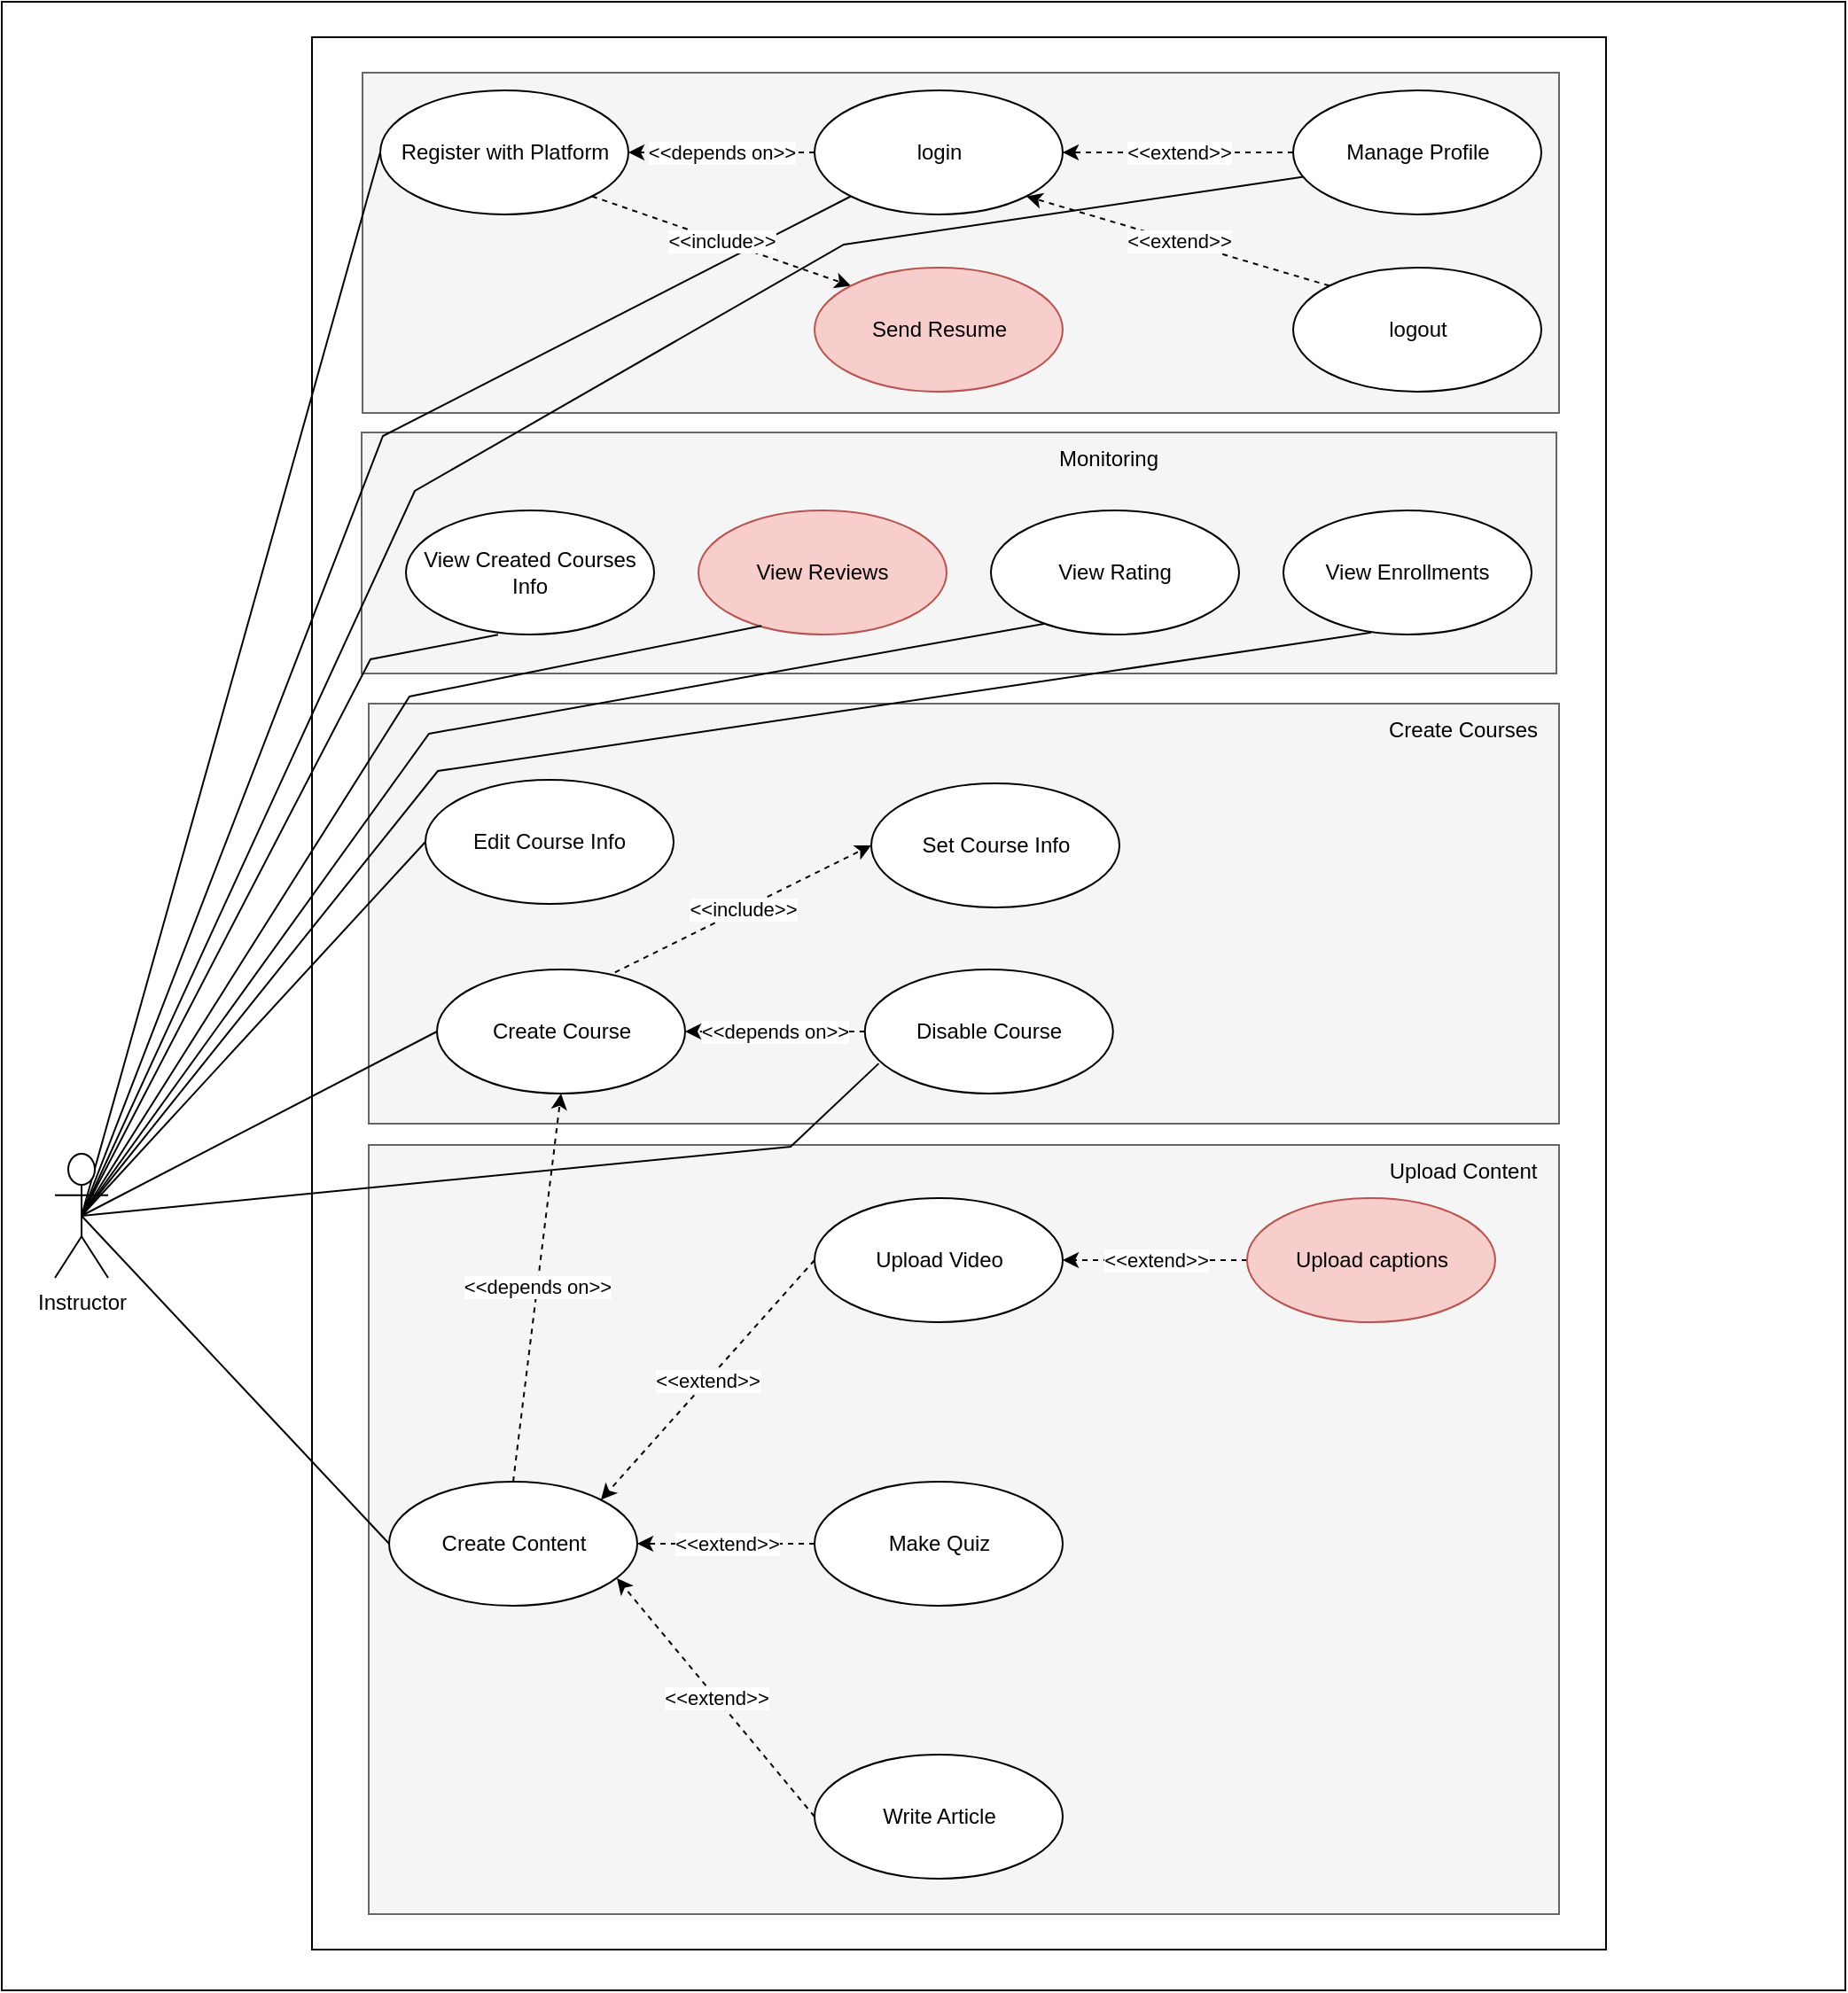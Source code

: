 <mxfile version="22.0.0" type="github">
  <diagram name="Page-1" id="Ath-aDZ8YuKglKGgoTV4">
    <mxGraphModel dx="-218" dy="-3914" grid="0" gridSize="10" guides="1" tooltips="1" connect="1" arrows="1" fold="1" page="1" pageScale="1" pageWidth="827" pageHeight="1169" math="0" shadow="0">
      <root>
        <mxCell id="0" />
        <mxCell id="1" parent="0" />
        <mxCell id="3T8ll0gjCyf6V18zdm9L-1" value="" style="rounded=0;whiteSpace=wrap;html=1;movable=1;resizable=1;rotatable=1;deletable=1;editable=1;locked=0;connectable=1;" parent="1" vertex="1">
          <mxGeometry x="2465" y="5333" width="1040" height="1122" as="geometry" />
        </mxCell>
        <mxCell id="3T8ll0gjCyf6V18zdm9L-2" value="" style="rounded=0;whiteSpace=wrap;html=1;movable=1;resizable=1;rotatable=1;deletable=1;editable=1;locked=0;connectable=1;" parent="1" vertex="1">
          <mxGeometry x="2640" y="5353" width="730" height="1079" as="geometry" />
        </mxCell>
        <mxCell id="3T8ll0gjCyf6V18zdm9L-5" value="" style="rounded=0;whiteSpace=wrap;html=1;fillColor=#f5f5f5;strokeColor=#666666;fontColor=#333333;" parent="1" vertex="1">
          <mxGeometry x="2668" y="5576" width="674" height="136" as="geometry" />
        </mxCell>
        <mxCell id="3T8ll0gjCyf6V18zdm9L-6" value="" style="rounded=0;whiteSpace=wrap;html=1;fillColor=#f5f5f5;strokeColor=#666666;fontColor=#333333;" parent="1" vertex="1">
          <mxGeometry x="2668.5" y="5373" width="675" height="192" as="geometry" />
        </mxCell>
        <mxCell id="3T8ll0gjCyf6V18zdm9L-9" style="rounded=0;orthogonalLoop=1;jettySize=auto;html=1;exitX=0.5;exitY=0.5;exitDx=0;exitDy=0;exitPerimeter=0;entryX=0;entryY=0.5;entryDx=0;entryDy=0;endArrow=none;endFill=0;" parent="1" source="3T8ll0gjCyf6V18zdm9L-19" target="3T8ll0gjCyf6V18zdm9L-25" edge="1">
          <mxGeometry relative="1" as="geometry" />
        </mxCell>
        <mxCell id="3T8ll0gjCyf6V18zdm9L-10" style="rounded=0;orthogonalLoop=1;jettySize=auto;html=1;exitX=0.5;exitY=0.5;exitDx=0;exitDy=0;exitPerimeter=0;entryX=0;entryY=1;entryDx=0;entryDy=0;endArrow=none;endFill=0;" parent="1" source="3T8ll0gjCyf6V18zdm9L-19" target="3T8ll0gjCyf6V18zdm9L-21" edge="1">
          <mxGeometry relative="1" as="geometry">
            <Array as="points">
              <mxPoint x="2680" y="5578" />
            </Array>
          </mxGeometry>
        </mxCell>
        <mxCell id="3T8ll0gjCyf6V18zdm9L-11" style="rounded=0;orthogonalLoop=1;jettySize=auto;html=1;exitX=0.5;exitY=0.5;exitDx=0;exitDy=0;exitPerimeter=0;entryX=0.371;entryY=1.002;entryDx=0;entryDy=0;endArrow=none;endFill=0;entryPerimeter=0;" parent="1" source="3T8ll0gjCyf6V18zdm9L-19" target="3T8ll0gjCyf6V18zdm9L-30" edge="1">
          <mxGeometry relative="1" as="geometry">
            <Array as="points">
              <mxPoint x="2673" y="5704" />
            </Array>
          </mxGeometry>
        </mxCell>
        <mxCell id="3T8ll0gjCyf6V18zdm9L-74" style="rounded=0;orthogonalLoop=1;jettySize=auto;html=1;exitX=0.5;exitY=0.5;exitDx=0;exitDy=0;exitPerimeter=0;entryX=0.042;entryY=0.696;entryDx=0;entryDy=0;entryPerimeter=0;endArrow=none;endFill=0;" parent="1" source="3T8ll0gjCyf6V18zdm9L-19" target="3T8ll0gjCyf6V18zdm9L-23" edge="1">
          <mxGeometry relative="1" as="geometry">
            <Array as="points">
              <mxPoint x="2698" y="5609" />
              <mxPoint x="2940" y="5470" />
            </Array>
          </mxGeometry>
        </mxCell>
        <mxCell id="3T8ll0gjCyf6V18zdm9L-19" value="Instructor" style="shape=umlActor;verticalLabelPosition=bottom;verticalAlign=top;html=1;outlineConnect=0;" parent="1" vertex="1">
          <mxGeometry x="2495" y="5983" width="30" height="70" as="geometry" />
        </mxCell>
        <mxCell id="3T8ll0gjCyf6V18zdm9L-20" value="&amp;lt;&amp;lt;depends on&amp;gt;&amp;gt;" style="rounded=0;orthogonalLoop=1;jettySize=auto;html=1;exitX=0;exitY=0.5;exitDx=0;exitDy=0;dashed=1;" parent="1" source="3T8ll0gjCyf6V18zdm9L-21" target="3T8ll0gjCyf6V18zdm9L-25" edge="1">
          <mxGeometry relative="1" as="geometry" />
        </mxCell>
        <mxCell id="3T8ll0gjCyf6V18zdm9L-21" value="login" style="ellipse;whiteSpace=wrap;html=1;" parent="1" vertex="1">
          <mxGeometry x="2923.5" y="5383" width="140" height="70" as="geometry" />
        </mxCell>
        <mxCell id="3T8ll0gjCyf6V18zdm9L-22" value="&amp;lt;&amp;lt;extend&amp;gt;&amp;gt;" style="edgeStyle=orthogonalEdgeStyle;rounded=0;orthogonalLoop=1;jettySize=auto;html=1;dashed=1;" parent="1" source="3T8ll0gjCyf6V18zdm9L-23" target="3T8ll0gjCyf6V18zdm9L-21" edge="1">
          <mxGeometry relative="1" as="geometry" />
        </mxCell>
        <mxCell id="3T8ll0gjCyf6V18zdm9L-23" value="Manage Profile" style="ellipse;whiteSpace=wrap;html=1;" parent="1" vertex="1">
          <mxGeometry x="3193.5" y="5383" width="140" height="70" as="geometry" />
        </mxCell>
        <mxCell id="3T8ll0gjCyf6V18zdm9L-24" value="&amp;lt;&amp;lt;include&amp;gt;&amp;gt;" style="rounded=0;orthogonalLoop=1;jettySize=auto;html=1;exitX=1;exitY=1;exitDx=0;exitDy=0;entryX=0;entryY=0;entryDx=0;entryDy=0;dashed=1;" parent="1" source="3T8ll0gjCyf6V18zdm9L-25" target="3T8ll0gjCyf6V18zdm9L-26" edge="1">
          <mxGeometry relative="1" as="geometry" />
        </mxCell>
        <mxCell id="3T8ll0gjCyf6V18zdm9L-25" value="Register with Platform" style="ellipse;whiteSpace=wrap;html=1;" parent="1" vertex="1">
          <mxGeometry x="2678.5" y="5383" width="140" height="70" as="geometry" />
        </mxCell>
        <mxCell id="3T8ll0gjCyf6V18zdm9L-26" value="&lt;span data-lucid-content=&quot;{&amp;quot;t&amp;quot;:&amp;quot;Send Resume to Acadamic Manager&amp;quot;,&amp;quot;m&amp;quot;:[]}&quot; data-lucid-type=&quot;application/vnd.lucid.text&quot;&gt;&lt;span&gt;Send Resume&lt;/span&gt;&lt;/span&gt;" style="ellipse;whiteSpace=wrap;html=1;fillColor=#f8cecc;strokeColor=#b85450;" parent="1" vertex="1">
          <mxGeometry x="2923.5" y="5483" width="140" height="70" as="geometry" />
        </mxCell>
        <mxCell id="3T8ll0gjCyf6V18zdm9L-27" value="&amp;lt;&amp;lt;extend&amp;gt;&amp;gt;" style="rounded=0;orthogonalLoop=1;jettySize=auto;html=1;exitX=0;exitY=0;exitDx=0;exitDy=0;entryX=1;entryY=1;entryDx=0;entryDy=0;dashed=1;" parent="1" source="3T8ll0gjCyf6V18zdm9L-28" target="3T8ll0gjCyf6V18zdm9L-21" edge="1">
          <mxGeometry relative="1" as="geometry" />
        </mxCell>
        <mxCell id="3T8ll0gjCyf6V18zdm9L-28" value="logout" style="ellipse;whiteSpace=wrap;html=1;" parent="1" vertex="1">
          <mxGeometry x="3193.5" y="5483" width="140" height="70" as="geometry" />
        </mxCell>
        <mxCell id="3T8ll0gjCyf6V18zdm9L-29" value="Monitoring" style="text;html=1;align=center;verticalAlign=middle;resizable=0;points=[];autosize=1;strokeColor=none;fillColor=none;" parent="1" vertex="1">
          <mxGeometry x="3048.75" y="5576" width="80" height="30" as="geometry" />
        </mxCell>
        <mxCell id="3T8ll0gjCyf6V18zdm9L-30" value="View Created Courses Info" style="ellipse;whiteSpace=wrap;html=1;" parent="1" vertex="1">
          <mxGeometry x="2693" y="5620" width="140" height="70" as="geometry" />
        </mxCell>
        <mxCell id="3T8ll0gjCyf6V18zdm9L-31" value="View Reviews" style="ellipse;whiteSpace=wrap;html=1;fillColor=#f8cecc;strokeColor=#b85450;" parent="1" vertex="1">
          <mxGeometry x="2858" y="5620" width="140" height="70" as="geometry" />
        </mxCell>
        <mxCell id="3T8ll0gjCyf6V18zdm9L-32" value="View Rating" style="ellipse;whiteSpace=wrap;html=1;" parent="1" vertex="1">
          <mxGeometry x="3023" y="5620" width="140" height="70" as="geometry" />
        </mxCell>
        <mxCell id="3T8ll0gjCyf6V18zdm9L-34" value="View Enrollments" style="ellipse;whiteSpace=wrap;html=1;" parent="1" vertex="1">
          <mxGeometry x="3188" y="5620" width="140" height="70" as="geometry" />
        </mxCell>
        <mxCell id="eY1WQo2ULhyhx-jVLPHs-24" value="" style="rounded=0;whiteSpace=wrap;html=1;fillColor=#f5f5f5;strokeColor=#666666;fontColor=#333333;" parent="1" vertex="1">
          <mxGeometry x="2672" y="5729" width="671.5" height="237" as="geometry" />
        </mxCell>
        <mxCell id="eY1WQo2ULhyhx-jVLPHs-25" value="Create Courses" style="text;html=1;align=center;verticalAlign=middle;resizable=0;points=[];autosize=1;strokeColor=none;fillColor=none;" parent="1" vertex="1">
          <mxGeometry x="3233.5" y="5729" width="110" height="30" as="geometry" />
        </mxCell>
        <mxCell id="eY1WQo2ULhyhx-jVLPHs-38" value="&amp;lt;&amp;lt;include&amp;gt;&amp;gt;" style="rounded=0;orthogonalLoop=1;jettySize=auto;html=1;exitX=0.717;exitY=0.024;exitDx=0;exitDy=0;entryX=0;entryY=0.5;entryDx=0;entryDy=0;dashed=1;exitPerimeter=0;" parent="1" source="eY1WQo2ULhyhx-jVLPHs-36" target="eY1WQo2ULhyhx-jVLPHs-27" edge="1">
          <mxGeometry relative="1" as="geometry" />
        </mxCell>
        <mxCell id="eY1WQo2ULhyhx-jVLPHs-39" value="&amp;lt;&amp;lt;depends on&amp;gt;&amp;gt;" style="rounded=0;orthogonalLoop=1;jettySize=auto;html=1;exitX=0;exitY=0.5;exitDx=0;exitDy=0;entryX=1;entryY=0.5;entryDx=0;entryDy=0;dashed=1;" parent="1" source="eY1WQo2ULhyhx-jVLPHs-33" target="eY1WQo2ULhyhx-jVLPHs-36" edge="1">
          <mxGeometry relative="1" as="geometry" />
        </mxCell>
        <mxCell id="eY1WQo2ULhyhx-jVLPHs-27" value="Set Course Info" style="ellipse;whiteSpace=wrap;html=1;" parent="1" vertex="1">
          <mxGeometry x="2955.5" y="5774" width="140" height="70" as="geometry" />
        </mxCell>
        <mxCell id="eY1WQo2ULhyhx-jVLPHs-30" value="Edit Course Info" style="ellipse;whiteSpace=wrap;html=1;" parent="1" vertex="1">
          <mxGeometry x="2704" y="5772" width="140" height="70" as="geometry" />
        </mxCell>
        <mxCell id="eY1WQo2ULhyhx-jVLPHs-36" value="Create Course" style="ellipse;whiteSpace=wrap;html=1;" parent="1" vertex="1">
          <mxGeometry x="2710.5" y="5879" width="140" height="70" as="geometry" />
        </mxCell>
        <mxCell id="eY1WQo2ULhyhx-jVLPHs-33" value="Disable Course" style="ellipse;whiteSpace=wrap;html=1;" parent="1" vertex="1">
          <mxGeometry x="2951.88" y="5879" width="140" height="70" as="geometry" />
        </mxCell>
        <mxCell id="eY1WQo2ULhyhx-jVLPHs-2" value="" style="rounded=0;whiteSpace=wrap;html=1;fillColor=#f5f5f5;strokeColor=#666666;fontColor=#333333;fontStyle=1" parent="1" vertex="1">
          <mxGeometry x="2672" y="5978" width="671.5" height="434" as="geometry" />
        </mxCell>
        <mxCell id="eY1WQo2ULhyhx-jVLPHs-3" value="Upload Content" style="text;html=1;align=center;verticalAlign=middle;resizable=0;points=[];autosize=1;strokeColor=none;fillColor=none;" parent="1" vertex="1">
          <mxGeometry x="3233.5" y="5978" width="110" height="30" as="geometry" />
        </mxCell>
        <mxCell id="eY1WQo2ULhyhx-jVLPHs-20" value="&amp;lt;&amp;lt;extend&amp;gt;&amp;gt;" style="rounded=0;orthogonalLoop=1;jettySize=auto;html=1;exitX=0;exitY=0.5;exitDx=0;exitDy=0;entryX=1;entryY=0.5;entryDx=0;entryDy=0;dashed=1;" parent="1" source="eY1WQo2ULhyhx-jVLPHs-9" target="eY1WQo2ULhyhx-jVLPHs-12" edge="1">
          <mxGeometry relative="1" as="geometry" />
        </mxCell>
        <mxCell id="eY1WQo2ULhyhx-jVLPHs-21" value="&amp;lt;&amp;lt;extend&amp;gt;&amp;gt;" style="rounded=0;orthogonalLoop=1;jettySize=auto;html=1;exitX=0;exitY=0.5;exitDx=0;exitDy=0;entryX=0.918;entryY=0.779;entryDx=0;entryDy=0;entryPerimeter=0;dashed=1;" parent="1" source="eY1WQo2ULhyhx-jVLPHs-6" target="eY1WQo2ULhyhx-jVLPHs-18" edge="1">
          <mxGeometry relative="1" as="geometry" />
        </mxCell>
        <mxCell id="eY1WQo2ULhyhx-jVLPHs-22" value="&amp;lt;&amp;lt;extend&amp;gt;&amp;gt;" style="rounded=0;orthogonalLoop=1;jettySize=auto;html=1;exitX=0;exitY=0.5;exitDx=0;exitDy=0;entryX=1;entryY=0;entryDx=0;entryDy=0;dashed=1;" parent="1" source="eY1WQo2ULhyhx-jVLPHs-12" target="eY1WQo2ULhyhx-jVLPHs-18" edge="1">
          <mxGeometry relative="1" as="geometry" />
        </mxCell>
        <mxCell id="eY1WQo2ULhyhx-jVLPHs-23" value="&amp;lt;&amp;lt;extend&amp;gt;&amp;gt;" style="rounded=0;orthogonalLoop=1;jettySize=auto;html=1;entryX=1;entryY=0.5;entryDx=0;entryDy=0;dashed=1;" parent="1" source="eY1WQo2ULhyhx-jVLPHs-15" target="eY1WQo2ULhyhx-jVLPHs-18" edge="1">
          <mxGeometry relative="1" as="geometry" />
        </mxCell>
        <mxCell id="eY1WQo2ULhyhx-jVLPHs-9" value="Upload captions" style="ellipse;whiteSpace=wrap;html=1;fillColor=#f8cecc;strokeColor=#b85450;" parent="1" vertex="1">
          <mxGeometry x="3167.5" y="6008" width="140" height="70" as="geometry" />
        </mxCell>
        <mxCell id="eY1WQo2ULhyhx-jVLPHs-12" value="Upload Video" style="ellipse;whiteSpace=wrap;html=1;" parent="1" vertex="1">
          <mxGeometry x="2923.5" y="6008" width="140" height="70" as="geometry" />
        </mxCell>
        <mxCell id="eY1WQo2ULhyhx-jVLPHs-18" value="Create Content" style="ellipse;whiteSpace=wrap;html=1;" parent="1" vertex="1">
          <mxGeometry x="2683.5" y="6168" width="140" height="70" as="geometry" />
        </mxCell>
        <mxCell id="eY1WQo2ULhyhx-jVLPHs-15" value="Make Quiz" style="ellipse;whiteSpace=wrap;html=1;" parent="1" vertex="1">
          <mxGeometry x="2923.5" y="6168" width="140" height="70" as="geometry" />
        </mxCell>
        <mxCell id="eY1WQo2ULhyhx-jVLPHs-6" value="Write Article" style="ellipse;whiteSpace=wrap;html=1;" parent="1" vertex="1">
          <mxGeometry x="2923.5" y="6322" width="140" height="70" as="geometry" />
        </mxCell>
        <mxCell id="eY1WQo2ULhyhx-jVLPHs-40" value="&amp;lt;&amp;lt;depends on&amp;gt;&amp;gt;" style="rounded=0;orthogonalLoop=1;jettySize=auto;html=1;exitX=0.5;exitY=0;exitDx=0;exitDy=0;entryX=0.5;entryY=1;entryDx=0;entryDy=0;dashed=1;" parent="1" source="eY1WQo2ULhyhx-jVLPHs-18" target="eY1WQo2ULhyhx-jVLPHs-36" edge="1">
          <mxGeometry relative="1" as="geometry" />
        </mxCell>
        <mxCell id="eY1WQo2ULhyhx-jVLPHs-41" style="rounded=0;orthogonalLoop=1;jettySize=auto;html=1;exitX=0.5;exitY=0.5;exitDx=0;exitDy=0;exitPerimeter=0;entryX=0;entryY=0.5;entryDx=0;entryDy=0;endArrow=none;endFill=0;" parent="1" source="3T8ll0gjCyf6V18zdm9L-19" target="eY1WQo2ULhyhx-jVLPHs-30" edge="1">
          <mxGeometry relative="1" as="geometry" />
        </mxCell>
        <mxCell id="eY1WQo2ULhyhx-jVLPHs-42" style="rounded=0;orthogonalLoop=1;jettySize=auto;html=1;exitX=0.5;exitY=0.5;exitDx=0;exitDy=0;exitPerimeter=0;entryX=0;entryY=0.5;entryDx=0;entryDy=0;endArrow=none;endFill=0;" parent="1" source="3T8ll0gjCyf6V18zdm9L-19" target="eY1WQo2ULhyhx-jVLPHs-36" edge="1">
          <mxGeometry relative="1" as="geometry" />
        </mxCell>
        <mxCell id="eY1WQo2ULhyhx-jVLPHs-43" style="rounded=0;orthogonalLoop=1;jettySize=auto;html=1;exitX=0.5;exitY=0.5;exitDx=0;exitDy=0;exitPerimeter=0;entryX=0.056;entryY=0.758;entryDx=0;entryDy=0;endArrow=none;endFill=0;entryPerimeter=0;" parent="1" source="3T8ll0gjCyf6V18zdm9L-19" target="eY1WQo2ULhyhx-jVLPHs-33" edge="1">
          <mxGeometry relative="1" as="geometry">
            <Array as="points">
              <mxPoint x="2910" y="5979" />
            </Array>
          </mxGeometry>
        </mxCell>
        <mxCell id="eY1WQo2ULhyhx-jVLPHs-44" style="rounded=0;orthogonalLoop=1;jettySize=auto;html=1;exitX=0.5;exitY=0.5;exitDx=0;exitDy=0;exitPerimeter=0;entryX=0;entryY=0.5;entryDx=0;entryDy=0;endArrow=none;endFill=0;" parent="1" source="3T8ll0gjCyf6V18zdm9L-19" target="eY1WQo2ULhyhx-jVLPHs-18" edge="1">
          <mxGeometry relative="1" as="geometry" />
        </mxCell>
        <mxCell id="3T8ll0gjCyf6V18zdm9L-12" style="rounded=0;orthogonalLoop=1;jettySize=auto;html=1;exitX=0.5;exitY=0.5;exitDx=0;exitDy=0;exitPerimeter=0;entryX=0.254;entryY=0.93;entryDx=0;entryDy=0;endArrow=none;endFill=0;entryPerimeter=0;" parent="1" source="3T8ll0gjCyf6V18zdm9L-19" target="3T8ll0gjCyf6V18zdm9L-31" edge="1">
          <mxGeometry relative="1" as="geometry">
            <Array as="points">
              <mxPoint x="2695" y="5725" />
            </Array>
          </mxGeometry>
        </mxCell>
        <mxCell id="3T8ll0gjCyf6V18zdm9L-13" style="rounded=0;orthogonalLoop=1;jettySize=auto;html=1;exitX=0.5;exitY=0.5;exitDx=0;exitDy=0;exitPerimeter=0;entryX=0.218;entryY=0.912;entryDx=0;entryDy=0;endArrow=none;endFill=0;entryPerimeter=0;" parent="1" source="3T8ll0gjCyf6V18zdm9L-19" target="3T8ll0gjCyf6V18zdm9L-32" edge="1">
          <mxGeometry relative="1" as="geometry">
            <Array as="points">
              <mxPoint x="2706" y="5746" />
            </Array>
          </mxGeometry>
        </mxCell>
        <mxCell id="3T8ll0gjCyf6V18zdm9L-15" style="rounded=0;orthogonalLoop=1;jettySize=auto;html=1;exitX=0.5;exitY=0.5;exitDx=0;exitDy=0;exitPerimeter=0;entryX=0.354;entryY=0.984;entryDx=0;entryDy=0;endArrow=none;endFill=0;entryPerimeter=0;" parent="1" source="3T8ll0gjCyf6V18zdm9L-19" target="3T8ll0gjCyf6V18zdm9L-34" edge="1">
          <mxGeometry relative="1" as="geometry">
            <Array as="points">
              <mxPoint x="2711" y="5767" />
            </Array>
          </mxGeometry>
        </mxCell>
      </root>
    </mxGraphModel>
  </diagram>
</mxfile>
